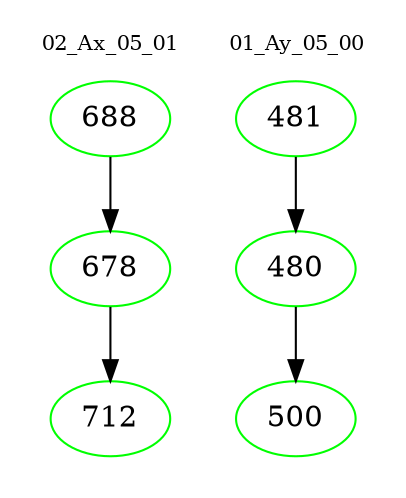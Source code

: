 digraph{
subgraph cluster_0 {
color = white
label = "02_Ax_05_01";
fontsize=10;
T0_688 [label="688", color="green"]
T0_688 -> T0_678 [color="black"]
T0_678 [label="678", color="green"]
T0_678 -> T0_712 [color="black"]
T0_712 [label="712", color="green"]
}
subgraph cluster_1 {
color = white
label = "01_Ay_05_00";
fontsize=10;
T1_481 [label="481", color="green"]
T1_481 -> T1_480 [color="black"]
T1_480 [label="480", color="green"]
T1_480 -> T1_500 [color="black"]
T1_500 [label="500", color="green"]
}
}
